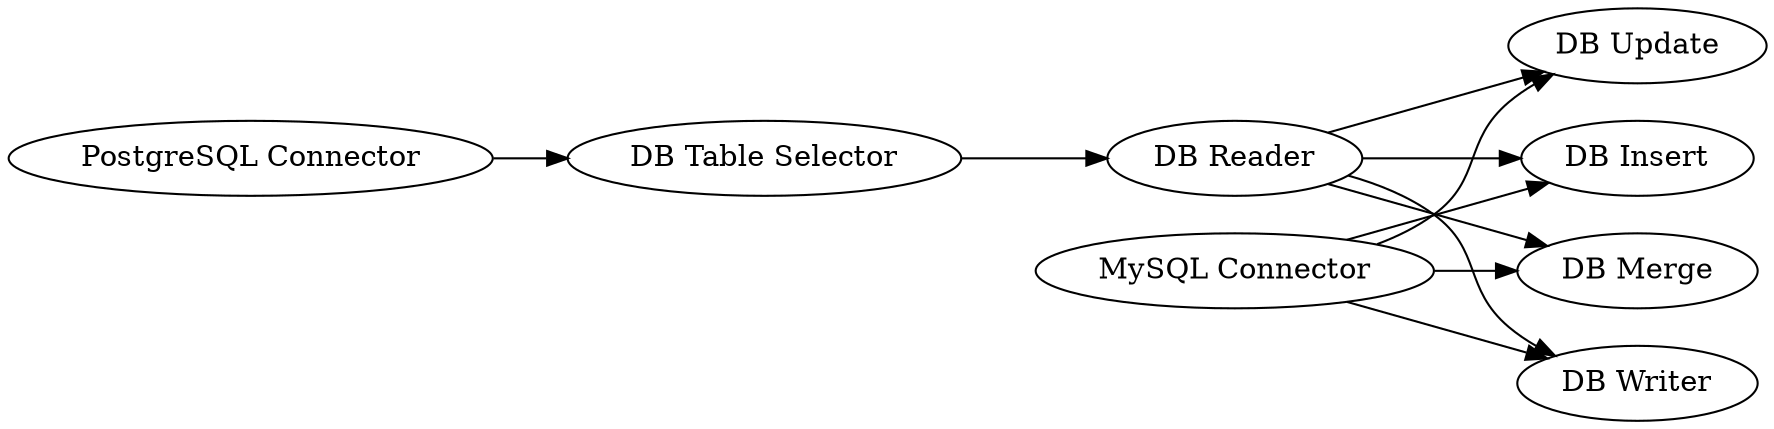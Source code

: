 digraph {
	4 -> 7
	4 -> 5
	4 -> 8
	3 -> 4
	4 -> 6
	2 -> 6
	2 -> 7
	2 -> 5
	2 -> 8
	1 -> 3
	5 [label="DB Writer"]
	1 [label="PostgreSQL Connector"]
	7 [label="DB Merge"]
	4 [label="DB Reader"]
	6 [label="DB Insert"]
	8 [label="DB Update"]
	3 [label="DB Table Selector"]
	2 [label="MySQL Connector"]
	rankdir=LR
}

